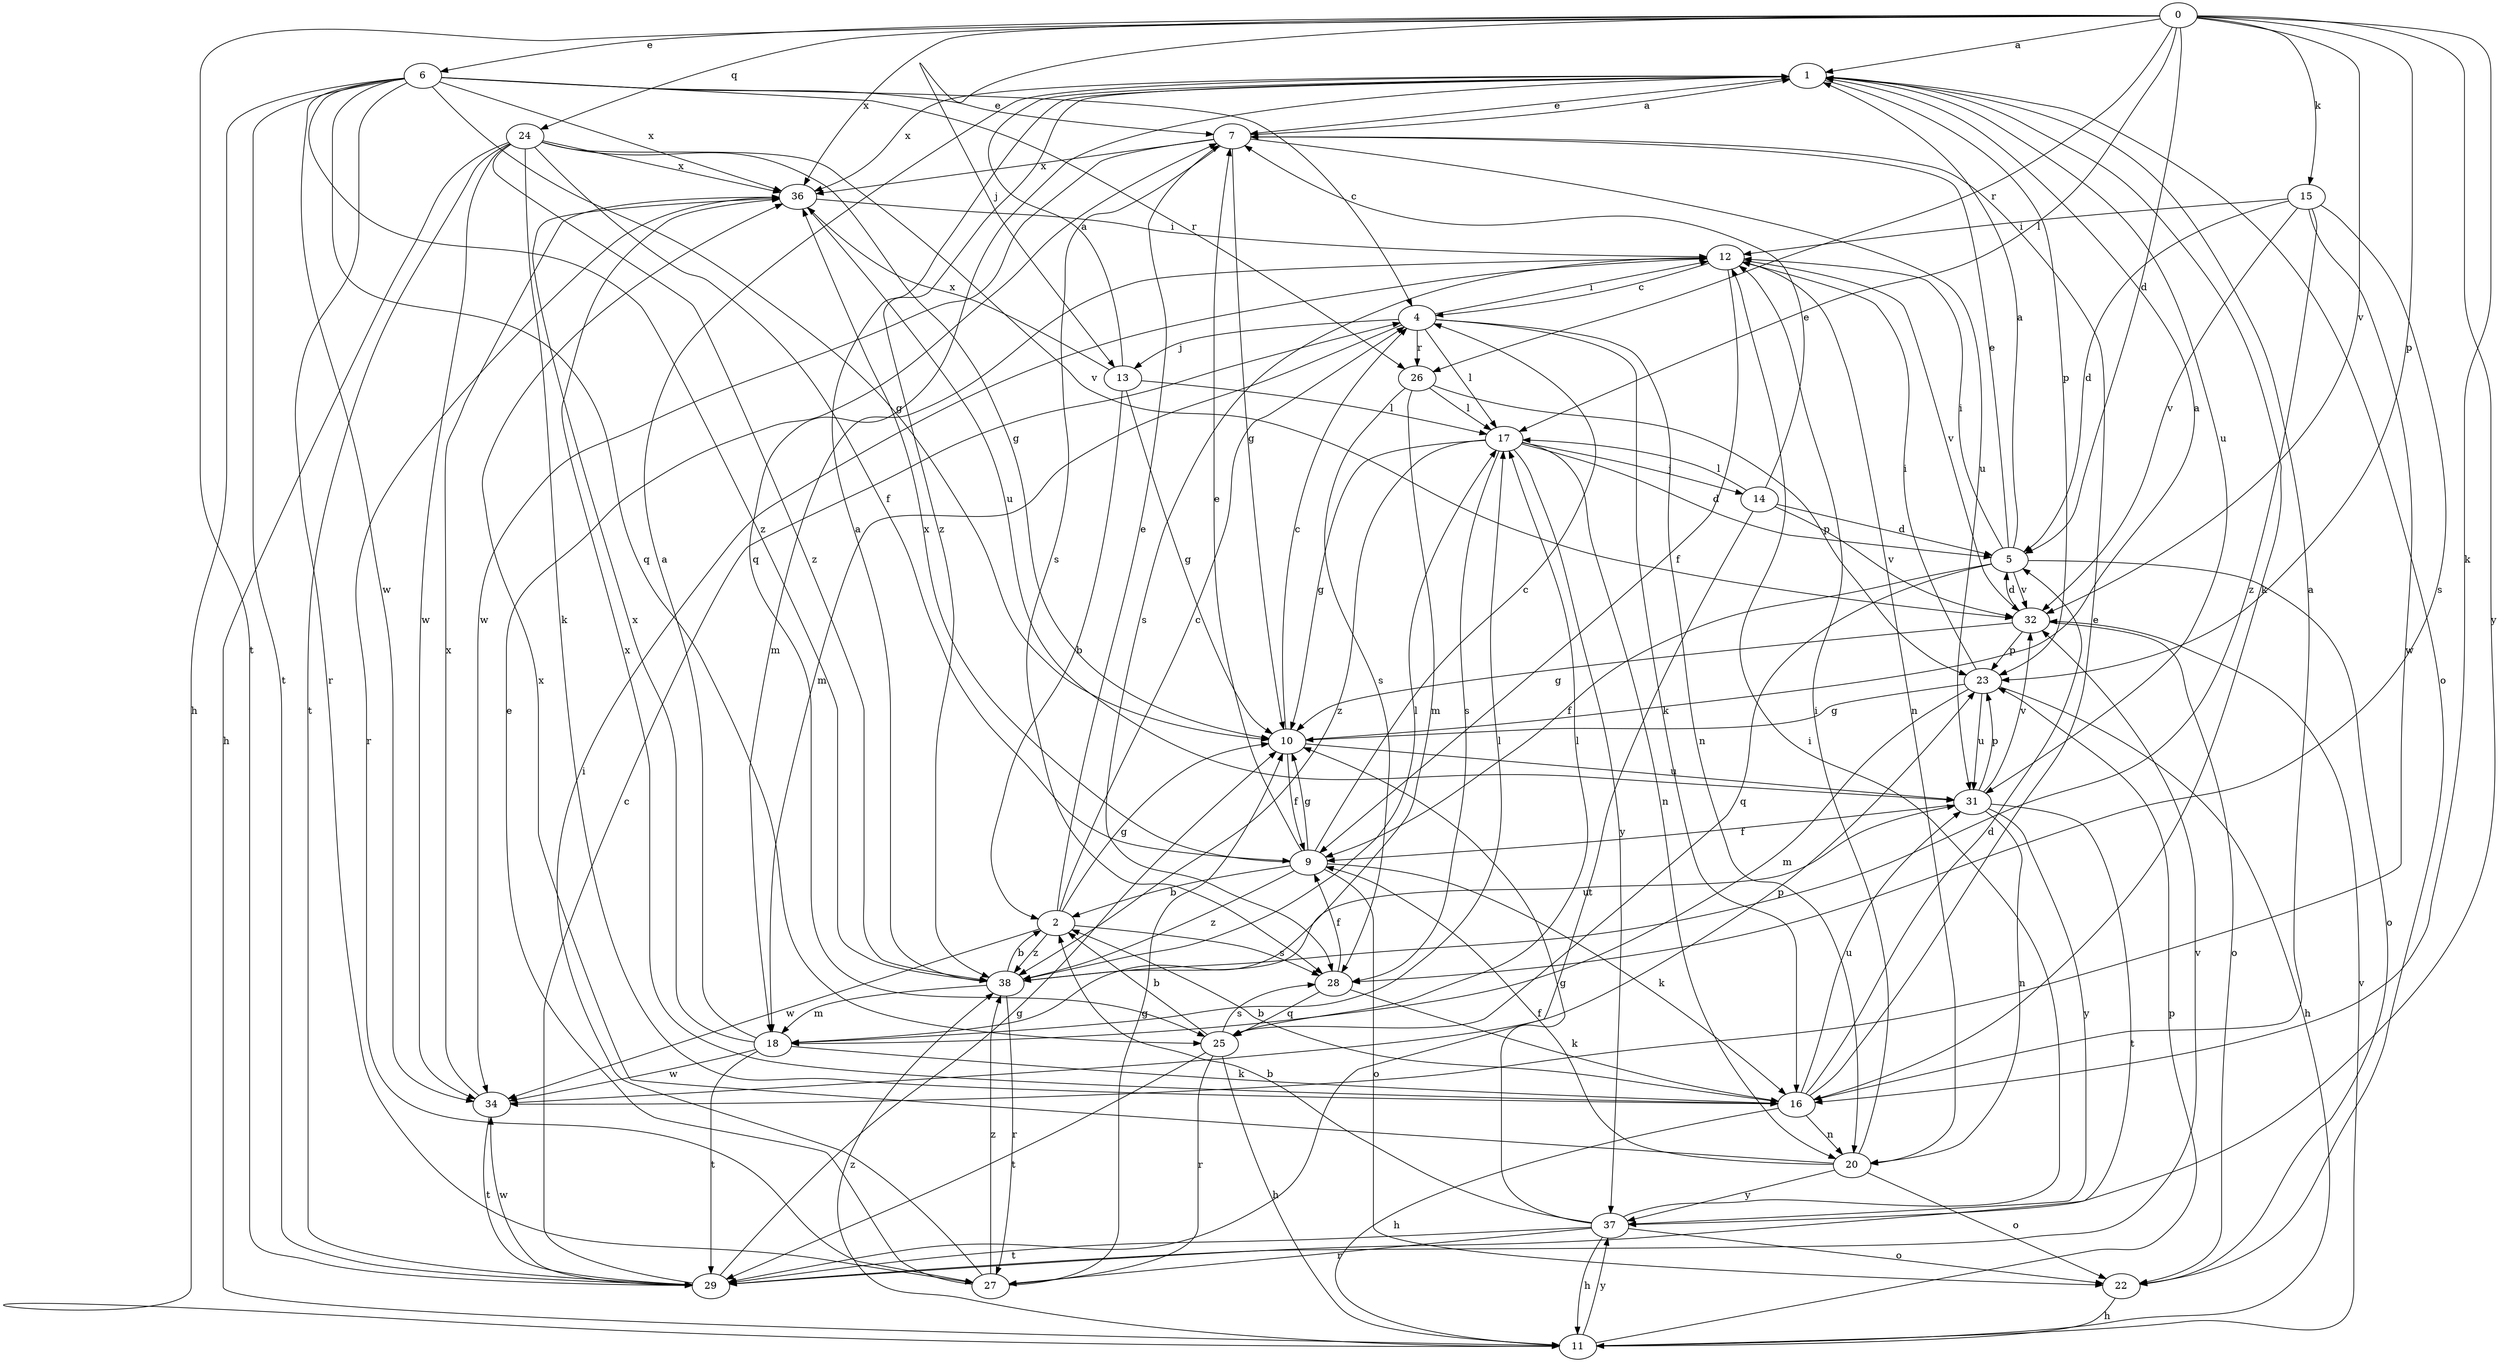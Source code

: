 strict digraph  {
0;
1;
2;
4;
5;
6;
7;
9;
10;
11;
12;
13;
14;
15;
16;
17;
18;
20;
22;
23;
24;
25;
26;
27;
28;
29;
31;
32;
34;
36;
37;
38;
0 -> 1  [label=a];
0 -> 5  [label=d];
0 -> 6  [label=e];
0 -> 13  [label=j];
0 -> 15  [label=k];
0 -> 16  [label=k];
0 -> 17  [label=l];
0 -> 23  [label=p];
0 -> 24  [label=q];
0 -> 26  [label=r];
0 -> 29  [label=t];
0 -> 32  [label=v];
0 -> 36  [label=x];
0 -> 37  [label=y];
1 -> 7  [label=e];
1 -> 16  [label=k];
1 -> 22  [label=o];
1 -> 23  [label=p];
1 -> 25  [label=q];
1 -> 31  [label=u];
1 -> 36  [label=x];
1 -> 38  [label=z];
2 -> 4  [label=c];
2 -> 7  [label=e];
2 -> 10  [label=g];
2 -> 28  [label=s];
2 -> 34  [label=w];
2 -> 38  [label=z];
4 -> 12  [label=i];
4 -> 13  [label=j];
4 -> 16  [label=k];
4 -> 17  [label=l];
4 -> 18  [label=m];
4 -> 20  [label=n];
4 -> 26  [label=r];
5 -> 1  [label=a];
5 -> 7  [label=e];
5 -> 9  [label=f];
5 -> 12  [label=i];
5 -> 22  [label=o];
5 -> 25  [label=q];
5 -> 32  [label=v];
6 -> 4  [label=c];
6 -> 7  [label=e];
6 -> 10  [label=g];
6 -> 11  [label=h];
6 -> 25  [label=q];
6 -> 26  [label=r];
6 -> 27  [label=r];
6 -> 29  [label=t];
6 -> 34  [label=w];
6 -> 36  [label=x];
6 -> 38  [label=z];
7 -> 1  [label=a];
7 -> 10  [label=g];
7 -> 28  [label=s];
7 -> 31  [label=u];
7 -> 34  [label=w];
7 -> 36  [label=x];
9 -> 2  [label=b];
9 -> 4  [label=c];
9 -> 7  [label=e];
9 -> 10  [label=g];
9 -> 16  [label=k];
9 -> 22  [label=o];
9 -> 36  [label=x];
9 -> 38  [label=z];
10 -> 1  [label=a];
10 -> 4  [label=c];
10 -> 9  [label=f];
10 -> 31  [label=u];
11 -> 23  [label=p];
11 -> 32  [label=v];
11 -> 37  [label=y];
11 -> 38  [label=z];
12 -> 4  [label=c];
12 -> 9  [label=f];
12 -> 18  [label=m];
12 -> 20  [label=n];
12 -> 28  [label=s];
12 -> 32  [label=v];
13 -> 1  [label=a];
13 -> 2  [label=b];
13 -> 10  [label=g];
13 -> 17  [label=l];
13 -> 36  [label=x];
14 -> 5  [label=d];
14 -> 7  [label=e];
14 -> 17  [label=l];
14 -> 29  [label=t];
14 -> 32  [label=v];
15 -> 5  [label=d];
15 -> 12  [label=i];
15 -> 28  [label=s];
15 -> 32  [label=v];
15 -> 34  [label=w];
15 -> 38  [label=z];
16 -> 1  [label=a];
16 -> 2  [label=b];
16 -> 5  [label=d];
16 -> 7  [label=e];
16 -> 11  [label=h];
16 -> 20  [label=n];
16 -> 31  [label=u];
16 -> 36  [label=x];
17 -> 5  [label=d];
17 -> 10  [label=g];
17 -> 14  [label=j];
17 -> 20  [label=n];
17 -> 28  [label=s];
17 -> 37  [label=y];
17 -> 38  [label=z];
18 -> 1  [label=a];
18 -> 16  [label=k];
18 -> 17  [label=l];
18 -> 29  [label=t];
18 -> 34  [label=w];
18 -> 36  [label=x];
20 -> 9  [label=f];
20 -> 12  [label=i];
20 -> 22  [label=o];
20 -> 36  [label=x];
20 -> 37  [label=y];
22 -> 11  [label=h];
23 -> 10  [label=g];
23 -> 11  [label=h];
23 -> 12  [label=i];
23 -> 18  [label=m];
23 -> 31  [label=u];
24 -> 9  [label=f];
24 -> 10  [label=g];
24 -> 11  [label=h];
24 -> 16  [label=k];
24 -> 29  [label=t];
24 -> 32  [label=v];
24 -> 34  [label=w];
24 -> 36  [label=x];
24 -> 38  [label=z];
25 -> 2  [label=b];
25 -> 11  [label=h];
25 -> 17  [label=l];
25 -> 27  [label=r];
25 -> 28  [label=s];
25 -> 29  [label=t];
26 -> 17  [label=l];
26 -> 18  [label=m];
26 -> 23  [label=p];
26 -> 28  [label=s];
27 -> 7  [label=e];
27 -> 10  [label=g];
27 -> 12  [label=i];
27 -> 38  [label=z];
28 -> 9  [label=f];
28 -> 16  [label=k];
28 -> 25  [label=q];
29 -> 4  [label=c];
29 -> 10  [label=g];
29 -> 32  [label=v];
29 -> 34  [label=w];
31 -> 9  [label=f];
31 -> 20  [label=n];
31 -> 23  [label=p];
31 -> 29  [label=t];
31 -> 32  [label=v];
31 -> 37  [label=y];
32 -> 5  [label=d];
32 -> 10  [label=g];
32 -> 22  [label=o];
32 -> 23  [label=p];
34 -> 23  [label=p];
34 -> 29  [label=t];
34 -> 36  [label=x];
36 -> 12  [label=i];
36 -> 27  [label=r];
36 -> 31  [label=u];
37 -> 2  [label=b];
37 -> 10  [label=g];
37 -> 11  [label=h];
37 -> 12  [label=i];
37 -> 22  [label=o];
37 -> 27  [label=r];
37 -> 29  [label=t];
38 -> 1  [label=a];
38 -> 2  [label=b];
38 -> 17  [label=l];
38 -> 18  [label=m];
38 -> 27  [label=r];
38 -> 31  [label=u];
}
